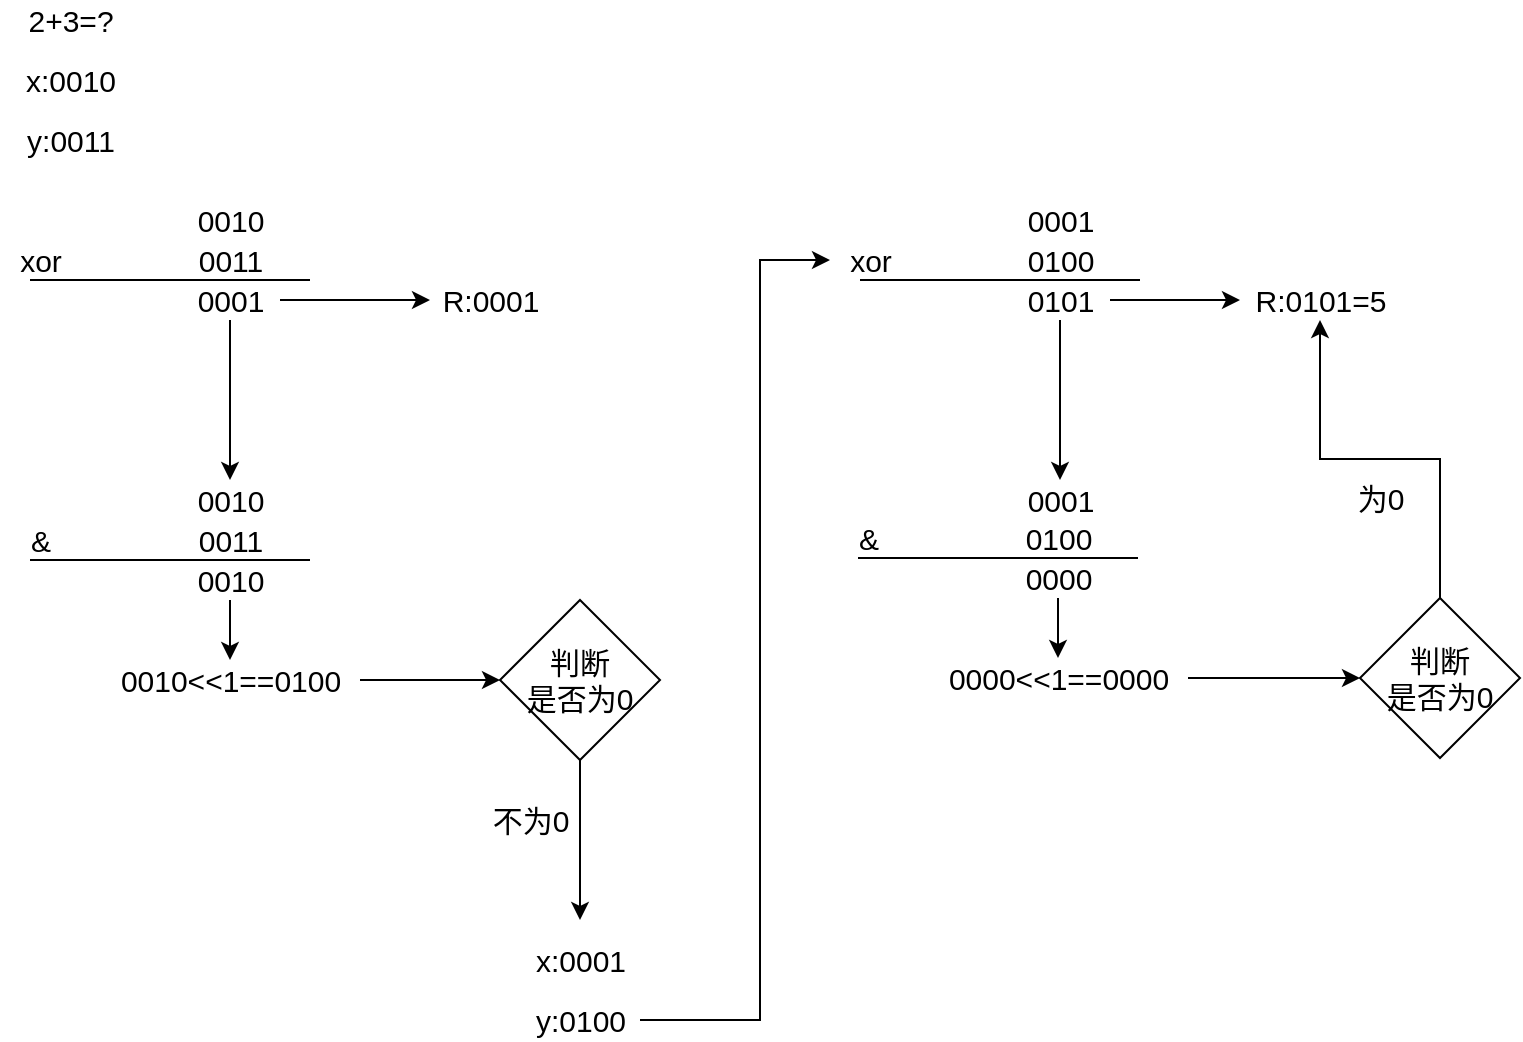 <mxfile version="14.1.5" type="device"><diagram id="dU_qjI4iRg3maTqmS2Wj" name="第 1 页"><mxGraphModel dx="1086" dy="966" grid="1" gridSize="10" guides="1" tooltips="1" connect="1" arrows="1" fold="1" page="1" pageScale="1" pageWidth="827" pageHeight="1169" math="0" shadow="0"><root><mxCell id="0"/><mxCell id="1" parent="0"/><mxCell id="H4tt2QPCSDiLQFnryo3M-8" value="2+3=?" style="text;html=1;align=center;verticalAlign=middle;resizable=0;points=[];autosize=1;fontSize=15;" vertex="1" parent="1"><mxGeometry x="35" y="120" width="60" height="20" as="geometry"/></mxCell><mxCell id="H4tt2QPCSDiLQFnryo3M-9" value="x:0010" style="text;html=1;align=center;verticalAlign=middle;resizable=0;points=[];autosize=1;fontSize=15;" vertex="1" parent="1"><mxGeometry x="35" y="150" width="60" height="20" as="geometry"/></mxCell><mxCell id="H4tt2QPCSDiLQFnryo3M-10" value="y:0011" style="text;html=1;align=center;verticalAlign=middle;resizable=0;points=[];autosize=1;fontSize=15;" vertex="1" parent="1"><mxGeometry x="35" y="180" width="60" height="20" as="geometry"/></mxCell><mxCell id="H4tt2QPCSDiLQFnryo3M-11" value="0010" style="text;html=1;align=center;verticalAlign=middle;resizable=0;points=[];autosize=1;fontSize=15;" vertex="1" parent="1"><mxGeometry x="120" y="220" width="50" height="20" as="geometry"/></mxCell><mxCell id="H4tt2QPCSDiLQFnryo3M-12" value="0011" style="text;html=1;align=center;verticalAlign=middle;resizable=0;points=[];autosize=1;fontSize=15;" vertex="1" parent="1"><mxGeometry x="120" y="240" width="50" height="20" as="geometry"/></mxCell><mxCell id="H4tt2QPCSDiLQFnryo3M-13" value="" style="endArrow=none;html=1;fontSize=15;" edge="1" parent="1"><mxGeometry width="50" height="50" relative="1" as="geometry"><mxPoint x="45" y="260" as="sourcePoint"/><mxPoint x="185" y="260" as="targetPoint"/></mxGeometry></mxCell><mxCell id="H4tt2QPCSDiLQFnryo3M-14" value="xor" style="text;html=1;align=center;verticalAlign=middle;resizable=0;points=[];autosize=1;fontSize=15;" vertex="1" parent="1"><mxGeometry x="30" y="240" width="40" height="20" as="geometry"/></mxCell><mxCell id="H4tt2QPCSDiLQFnryo3M-17" value="" style="edgeStyle=orthogonalEdgeStyle;rounded=0;orthogonalLoop=1;jettySize=auto;html=1;fontSize=15;" edge="1" parent="1" source="H4tt2QPCSDiLQFnryo3M-15" target="H4tt2QPCSDiLQFnryo3M-16"><mxGeometry relative="1" as="geometry"/></mxCell><mxCell id="H4tt2QPCSDiLQFnryo3M-19" value="" style="edgeStyle=orthogonalEdgeStyle;rounded=0;orthogonalLoop=1;jettySize=auto;html=1;fontSize=15;" edge="1" parent="1" source="H4tt2QPCSDiLQFnryo3M-15"><mxGeometry relative="1" as="geometry"><mxPoint x="145" y="360" as="targetPoint"/></mxGeometry></mxCell><mxCell id="H4tt2QPCSDiLQFnryo3M-15" value="0001" style="text;html=1;align=center;verticalAlign=middle;resizable=0;points=[];autosize=1;fontSize=15;" vertex="1" parent="1"><mxGeometry x="120" y="260" width="50" height="20" as="geometry"/></mxCell><mxCell id="H4tt2QPCSDiLQFnryo3M-16" value="R:0001" style="text;html=1;align=center;verticalAlign=middle;resizable=0;points=[];autosize=1;fontSize=15;" vertex="1" parent="1"><mxGeometry x="245" y="260" width="60" height="20" as="geometry"/></mxCell><mxCell id="H4tt2QPCSDiLQFnryo3M-20" value="0010" style="text;html=1;align=center;verticalAlign=middle;resizable=0;points=[];autosize=1;fontSize=15;" vertex="1" parent="1"><mxGeometry x="120" y="360" width="50" height="20" as="geometry"/></mxCell><mxCell id="H4tt2QPCSDiLQFnryo3M-21" value="0011" style="text;html=1;align=center;verticalAlign=middle;resizable=0;points=[];autosize=1;fontSize=15;" vertex="1" parent="1"><mxGeometry x="120" y="380" width="50" height="20" as="geometry"/></mxCell><mxCell id="H4tt2QPCSDiLQFnryo3M-22" value="" style="endArrow=none;html=1;fontSize=15;" edge="1" parent="1"><mxGeometry width="50" height="50" relative="1" as="geometry"><mxPoint x="45" y="400" as="sourcePoint"/><mxPoint x="185" y="400" as="targetPoint"/></mxGeometry></mxCell><mxCell id="H4tt2QPCSDiLQFnryo3M-23" value="&amp;amp;" style="text;html=1;align=center;verticalAlign=middle;resizable=0;points=[];autosize=1;fontSize=15;" vertex="1" parent="1"><mxGeometry x="35" y="380" width="30" height="20" as="geometry"/></mxCell><mxCell id="H4tt2QPCSDiLQFnryo3M-28" value="" style="edgeStyle=orthogonalEdgeStyle;rounded=0;orthogonalLoop=1;jettySize=auto;html=1;fontSize=15;" edge="1" parent="1" source="H4tt2QPCSDiLQFnryo3M-24" target="H4tt2QPCSDiLQFnryo3M-27"><mxGeometry relative="1" as="geometry"/></mxCell><mxCell id="H4tt2QPCSDiLQFnryo3M-24" value="0010" style="text;html=1;align=center;verticalAlign=middle;resizable=0;points=[];autosize=1;fontSize=15;" vertex="1" parent="1"><mxGeometry x="120" y="400" width="50" height="20" as="geometry"/></mxCell><mxCell id="H4tt2QPCSDiLQFnryo3M-30" value="" style="edgeStyle=orthogonalEdgeStyle;rounded=0;orthogonalLoop=1;jettySize=auto;html=1;fontSize=15;" edge="1" parent="1" source="H4tt2QPCSDiLQFnryo3M-27" target="H4tt2QPCSDiLQFnryo3M-29"><mxGeometry relative="1" as="geometry"/></mxCell><mxCell id="H4tt2QPCSDiLQFnryo3M-27" value="0010&amp;lt;&amp;lt;1==0100" style="text;html=1;align=center;verticalAlign=middle;resizable=0;points=[];autosize=1;fontSize=15;" vertex="1" parent="1"><mxGeometry x="80" y="450" width="130" height="20" as="geometry"/></mxCell><mxCell id="H4tt2QPCSDiLQFnryo3M-35" value="" style="edgeStyle=orthogonalEdgeStyle;rounded=0;orthogonalLoop=1;jettySize=auto;html=1;fontSize=15;" edge="1" parent="1" source="H4tt2QPCSDiLQFnryo3M-29"><mxGeometry relative="1" as="geometry"><mxPoint x="320" y="580" as="targetPoint"/></mxGeometry></mxCell><mxCell id="H4tt2QPCSDiLQFnryo3M-29" value="判断&lt;br&gt;是否为0" style="rhombus;whiteSpace=wrap;html=1;fontSize=15;" vertex="1" parent="1"><mxGeometry x="280" y="420" width="80" height="80" as="geometry"/></mxCell><mxCell id="H4tt2QPCSDiLQFnryo3M-36" value="不为0" style="text;html=1;align=center;verticalAlign=middle;resizable=0;points=[];autosize=1;fontSize=15;" vertex="1" parent="1"><mxGeometry x="270" y="520" width="50" height="20" as="geometry"/></mxCell><mxCell id="H4tt2QPCSDiLQFnryo3M-37" value="0001" style="text;html=1;align=center;verticalAlign=middle;resizable=0;points=[];autosize=1;fontSize=15;" vertex="1" parent="1"><mxGeometry x="535" y="220" width="50" height="20" as="geometry"/></mxCell><mxCell id="H4tt2QPCSDiLQFnryo3M-38" value="0100" style="text;html=1;align=center;verticalAlign=middle;resizable=0;points=[];autosize=1;fontSize=15;" vertex="1" parent="1"><mxGeometry x="535" y="240" width="50" height="20" as="geometry"/></mxCell><mxCell id="H4tt2QPCSDiLQFnryo3M-39" value="" style="endArrow=none;html=1;fontSize=15;" edge="1" parent="1"><mxGeometry width="50" height="50" relative="1" as="geometry"><mxPoint x="460" y="260" as="sourcePoint"/><mxPoint x="600" y="260" as="targetPoint"/></mxGeometry></mxCell><mxCell id="H4tt2QPCSDiLQFnryo3M-40" value="xor" style="text;html=1;align=center;verticalAlign=middle;resizable=0;points=[];autosize=1;fontSize=15;" vertex="1" parent="1"><mxGeometry x="445" y="240" width="40" height="20" as="geometry"/></mxCell><mxCell id="H4tt2QPCSDiLQFnryo3M-47" value="" style="edgeStyle=orthogonalEdgeStyle;rounded=0;orthogonalLoop=1;jettySize=auto;html=1;fontSize=15;" edge="1" parent="1" source="H4tt2QPCSDiLQFnryo3M-41" target="H4tt2QPCSDiLQFnryo3M-46"><mxGeometry relative="1" as="geometry"/></mxCell><mxCell id="H4tt2QPCSDiLQFnryo3M-56" value="" style="edgeStyle=orthogonalEdgeStyle;rounded=0;orthogonalLoop=1;jettySize=auto;html=1;fontSize=15;" edge="1" parent="1" source="H4tt2QPCSDiLQFnryo3M-41" target="H4tt2QPCSDiLQFnryo3M-55"><mxGeometry relative="1" as="geometry"/></mxCell><mxCell id="H4tt2QPCSDiLQFnryo3M-41" value="0101" style="text;html=1;align=center;verticalAlign=middle;resizable=0;points=[];autosize=1;fontSize=15;" vertex="1" parent="1"><mxGeometry x="535" y="260" width="50" height="20" as="geometry"/></mxCell><mxCell id="H4tt2QPCSDiLQFnryo3M-42" value="x:0001" style="text;html=1;align=center;verticalAlign=middle;resizable=0;points=[];autosize=1;fontSize=15;" vertex="1" parent="1"><mxGeometry x="290" y="590" width="60" height="20" as="geometry"/></mxCell><mxCell id="H4tt2QPCSDiLQFnryo3M-45" value="" style="edgeStyle=orthogonalEdgeStyle;rounded=0;orthogonalLoop=1;jettySize=auto;html=1;fontSize=15;" edge="1" parent="1" source="H4tt2QPCSDiLQFnryo3M-43" target="H4tt2QPCSDiLQFnryo3M-40"><mxGeometry relative="1" as="geometry"><mxPoint x="430" y="630" as="targetPoint"/><Array as="points"><mxPoint x="410" y="630"/><mxPoint x="410" y="250"/></Array></mxGeometry></mxCell><mxCell id="H4tt2QPCSDiLQFnryo3M-43" value="y:0100" style="text;html=1;align=center;verticalAlign=middle;resizable=0;points=[];autosize=1;fontSize=15;" vertex="1" parent="1"><mxGeometry x="290" y="620" width="60" height="20" as="geometry"/></mxCell><mxCell id="H4tt2QPCSDiLQFnryo3M-46" value="0001" style="text;html=1;align=center;verticalAlign=middle;resizable=0;points=[];autosize=1;fontSize=15;" vertex="1" parent="1"><mxGeometry x="535" y="360" width="50" height="20" as="geometry"/></mxCell><mxCell id="H4tt2QPCSDiLQFnryo3M-49" value="0100" style="text;html=1;align=center;verticalAlign=middle;resizable=0;points=[];autosize=1;fontSize=15;" vertex="1" parent="1"><mxGeometry x="534" y="379" width="50" height="20" as="geometry"/></mxCell><mxCell id="H4tt2QPCSDiLQFnryo3M-50" value="" style="endArrow=none;html=1;fontSize=15;" edge="1" parent="1"><mxGeometry width="50" height="50" relative="1" as="geometry"><mxPoint x="459" y="399" as="sourcePoint"/><mxPoint x="599" y="399" as="targetPoint"/></mxGeometry></mxCell><mxCell id="H4tt2QPCSDiLQFnryo3M-51" value="&amp;amp;" style="text;html=1;align=center;verticalAlign=middle;resizable=0;points=[];autosize=1;fontSize=15;" vertex="1" parent="1"><mxGeometry x="449" y="379" width="30" height="20" as="geometry"/></mxCell><mxCell id="H4tt2QPCSDiLQFnryo3M-52" value="" style="edgeStyle=orthogonalEdgeStyle;rounded=0;orthogonalLoop=1;jettySize=auto;html=1;fontSize=15;" edge="1" parent="1" source="H4tt2QPCSDiLQFnryo3M-53" target="H4tt2QPCSDiLQFnryo3M-54"><mxGeometry relative="1" as="geometry"/></mxCell><mxCell id="H4tt2QPCSDiLQFnryo3M-53" value="0000" style="text;html=1;align=center;verticalAlign=middle;resizable=0;points=[];autosize=1;fontSize=15;" vertex="1" parent="1"><mxGeometry x="534" y="399" width="50" height="20" as="geometry"/></mxCell><mxCell id="H4tt2QPCSDiLQFnryo3M-58" value="" style="edgeStyle=orthogonalEdgeStyle;rounded=0;orthogonalLoop=1;jettySize=auto;html=1;fontSize=15;" edge="1" parent="1" source="H4tt2QPCSDiLQFnryo3M-54" target="H4tt2QPCSDiLQFnryo3M-57"><mxGeometry relative="1" as="geometry"/></mxCell><mxCell id="H4tt2QPCSDiLQFnryo3M-54" value="0000&amp;lt;&amp;lt;1==0000" style="text;html=1;align=center;verticalAlign=middle;resizable=0;points=[];autosize=1;fontSize=15;" vertex="1" parent="1"><mxGeometry x="494" y="449" width="130" height="20" as="geometry"/></mxCell><mxCell id="H4tt2QPCSDiLQFnryo3M-55" value="R:0101=5" style="text;html=1;align=center;verticalAlign=middle;resizable=0;points=[];autosize=1;fontSize=15;" vertex="1" parent="1"><mxGeometry x="650" y="260" width="80" height="20" as="geometry"/></mxCell><mxCell id="H4tt2QPCSDiLQFnryo3M-64" value="" style="edgeStyle=orthogonalEdgeStyle;rounded=0;orthogonalLoop=1;jettySize=auto;html=1;fontSize=15;" edge="1" parent="1" source="H4tt2QPCSDiLQFnryo3M-57" target="H4tt2QPCSDiLQFnryo3M-55"><mxGeometry relative="1" as="geometry"><mxPoint x="750" y="329" as="targetPoint"/></mxGeometry></mxCell><mxCell id="H4tt2QPCSDiLQFnryo3M-57" value="&lt;span&gt;判断&lt;/span&gt;&lt;br&gt;&lt;span&gt;是否为0&lt;/span&gt;" style="rhombus;whiteSpace=wrap;html=1;fontSize=15;" vertex="1" parent="1"><mxGeometry x="710" y="419" width="80" height="80" as="geometry"/></mxCell><mxCell id="H4tt2QPCSDiLQFnryo3M-65" value="为0" style="text;html=1;align=center;verticalAlign=middle;resizable=0;points=[];autosize=1;fontSize=15;" vertex="1" parent="1"><mxGeometry x="700" y="359" width="40" height="20" as="geometry"/></mxCell></root></mxGraphModel></diagram></mxfile>